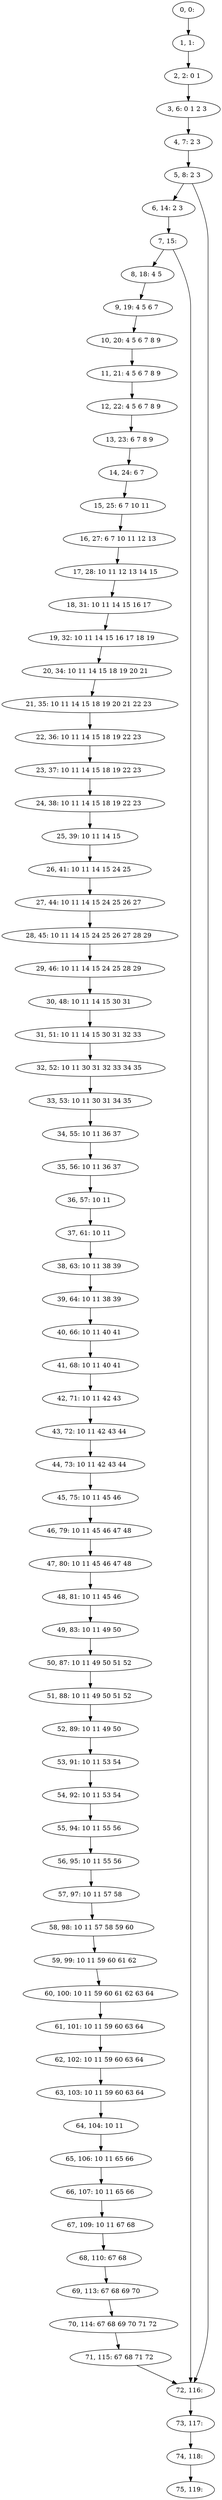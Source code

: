 digraph G {
0[label="0, 0: "];
1[label="1, 1: "];
2[label="2, 2: 0 1 "];
3[label="3, 6: 0 1 2 3 "];
4[label="4, 7: 2 3 "];
5[label="5, 8: 2 3 "];
6[label="6, 14: 2 3 "];
7[label="7, 15: "];
8[label="8, 18: 4 5 "];
9[label="9, 19: 4 5 6 7 "];
10[label="10, 20: 4 5 6 7 8 9 "];
11[label="11, 21: 4 5 6 7 8 9 "];
12[label="12, 22: 4 5 6 7 8 9 "];
13[label="13, 23: 6 7 8 9 "];
14[label="14, 24: 6 7 "];
15[label="15, 25: 6 7 10 11 "];
16[label="16, 27: 6 7 10 11 12 13 "];
17[label="17, 28: 10 11 12 13 14 15 "];
18[label="18, 31: 10 11 14 15 16 17 "];
19[label="19, 32: 10 11 14 15 16 17 18 19 "];
20[label="20, 34: 10 11 14 15 18 19 20 21 "];
21[label="21, 35: 10 11 14 15 18 19 20 21 22 23 "];
22[label="22, 36: 10 11 14 15 18 19 22 23 "];
23[label="23, 37: 10 11 14 15 18 19 22 23 "];
24[label="24, 38: 10 11 14 15 18 19 22 23 "];
25[label="25, 39: 10 11 14 15 "];
26[label="26, 41: 10 11 14 15 24 25 "];
27[label="27, 44: 10 11 14 15 24 25 26 27 "];
28[label="28, 45: 10 11 14 15 24 25 26 27 28 29 "];
29[label="29, 46: 10 11 14 15 24 25 28 29 "];
30[label="30, 48: 10 11 14 15 30 31 "];
31[label="31, 51: 10 11 14 15 30 31 32 33 "];
32[label="32, 52: 10 11 30 31 32 33 34 35 "];
33[label="33, 53: 10 11 30 31 34 35 "];
34[label="34, 55: 10 11 36 37 "];
35[label="35, 56: 10 11 36 37 "];
36[label="36, 57: 10 11 "];
37[label="37, 61: 10 11 "];
38[label="38, 63: 10 11 38 39 "];
39[label="39, 64: 10 11 38 39 "];
40[label="40, 66: 10 11 40 41 "];
41[label="41, 68: 10 11 40 41 "];
42[label="42, 71: 10 11 42 43 "];
43[label="43, 72: 10 11 42 43 44 "];
44[label="44, 73: 10 11 42 43 44 "];
45[label="45, 75: 10 11 45 46 "];
46[label="46, 79: 10 11 45 46 47 48 "];
47[label="47, 80: 10 11 45 46 47 48 "];
48[label="48, 81: 10 11 45 46 "];
49[label="49, 83: 10 11 49 50 "];
50[label="50, 87: 10 11 49 50 51 52 "];
51[label="51, 88: 10 11 49 50 51 52 "];
52[label="52, 89: 10 11 49 50 "];
53[label="53, 91: 10 11 53 54 "];
54[label="54, 92: 10 11 53 54 "];
55[label="55, 94: 10 11 55 56 "];
56[label="56, 95: 10 11 55 56 "];
57[label="57, 97: 10 11 57 58 "];
58[label="58, 98: 10 11 57 58 59 60 "];
59[label="59, 99: 10 11 59 60 61 62 "];
60[label="60, 100: 10 11 59 60 61 62 63 64 "];
61[label="61, 101: 10 11 59 60 63 64 "];
62[label="62, 102: 10 11 59 60 63 64 "];
63[label="63, 103: 10 11 59 60 63 64 "];
64[label="64, 104: 10 11 "];
65[label="65, 106: 10 11 65 66 "];
66[label="66, 107: 10 11 65 66 "];
67[label="67, 109: 10 11 67 68 "];
68[label="68, 110: 67 68 "];
69[label="69, 113: 67 68 69 70 "];
70[label="70, 114: 67 68 69 70 71 72 "];
71[label="71, 115: 67 68 71 72 "];
72[label="72, 116: "];
73[label="73, 117: "];
74[label="74, 118: "];
75[label="75, 119: "];
0->1 ;
1->2 ;
2->3 ;
3->4 ;
4->5 ;
5->6 ;
5->72 ;
6->7 ;
7->8 ;
7->72 ;
8->9 ;
9->10 ;
10->11 ;
11->12 ;
12->13 ;
13->14 ;
14->15 ;
15->16 ;
16->17 ;
17->18 ;
18->19 ;
19->20 ;
20->21 ;
21->22 ;
22->23 ;
23->24 ;
24->25 ;
25->26 ;
26->27 ;
27->28 ;
28->29 ;
29->30 ;
30->31 ;
31->32 ;
32->33 ;
33->34 ;
34->35 ;
35->36 ;
36->37 ;
37->38 ;
38->39 ;
39->40 ;
40->41 ;
41->42 ;
42->43 ;
43->44 ;
44->45 ;
45->46 ;
46->47 ;
47->48 ;
48->49 ;
49->50 ;
50->51 ;
51->52 ;
52->53 ;
53->54 ;
54->55 ;
55->56 ;
56->57 ;
57->58 ;
58->59 ;
59->60 ;
60->61 ;
61->62 ;
62->63 ;
63->64 ;
64->65 ;
65->66 ;
66->67 ;
67->68 ;
68->69 ;
69->70 ;
70->71 ;
71->72 ;
72->73 ;
73->74 ;
74->75 ;
}
